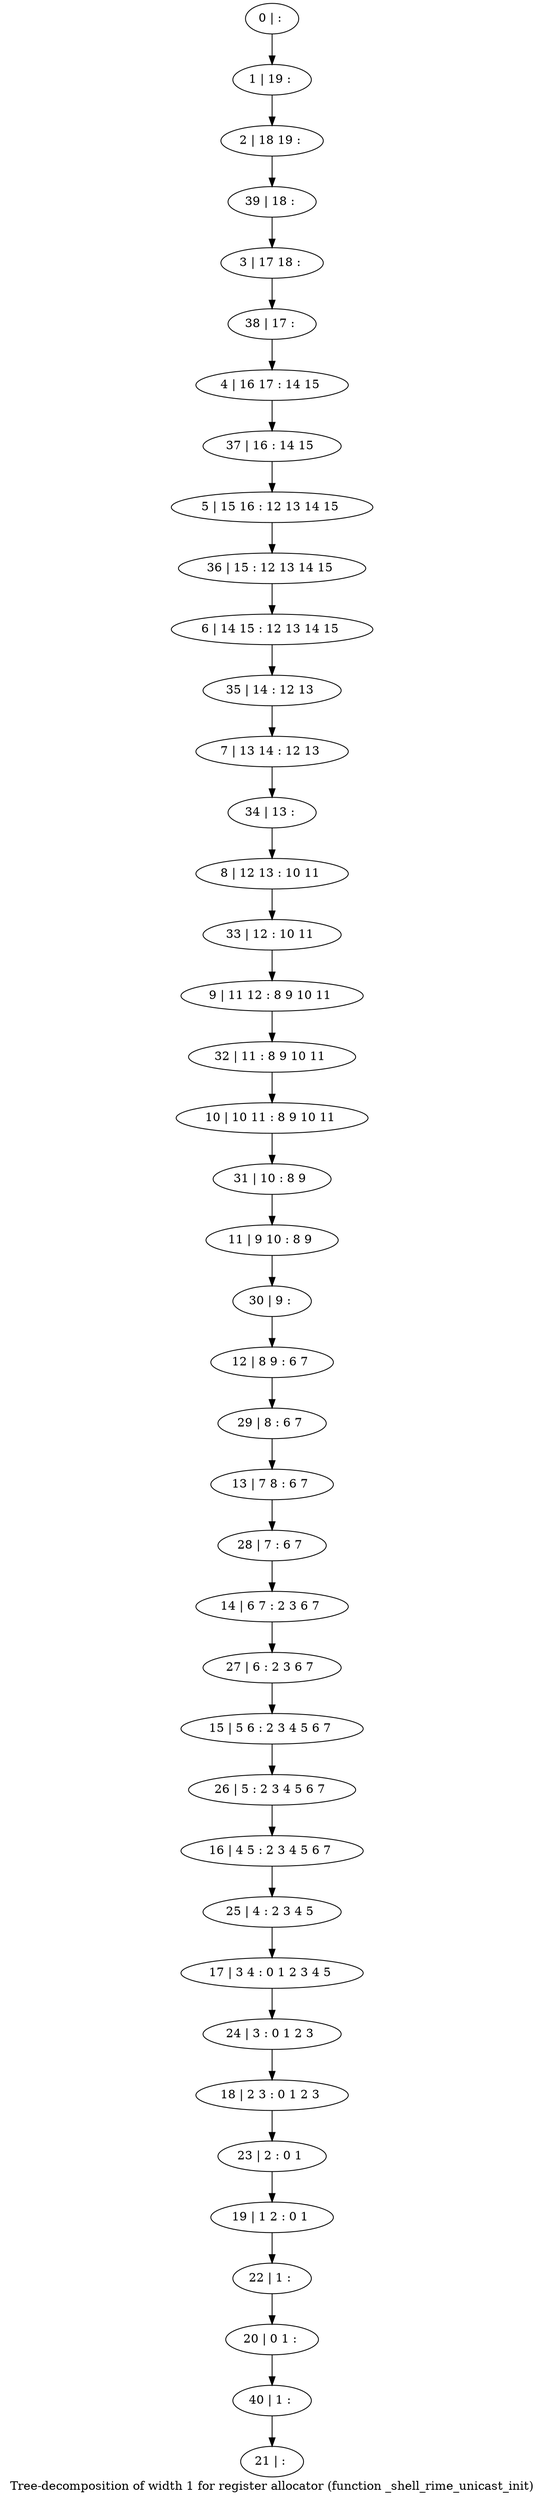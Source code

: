 digraph G {
graph [label="Tree-decomposition of width 1 for register allocator (function _shell_rime_unicast_init)"]
0[label="0 | : "];
1[label="1 | 19 : "];
2[label="2 | 18 19 : "];
3[label="3 | 17 18 : "];
4[label="4 | 16 17 : 14 15 "];
5[label="5 | 15 16 : 12 13 14 15 "];
6[label="6 | 14 15 : 12 13 14 15 "];
7[label="7 | 13 14 : 12 13 "];
8[label="8 | 12 13 : 10 11 "];
9[label="9 | 11 12 : 8 9 10 11 "];
10[label="10 | 10 11 : 8 9 10 11 "];
11[label="11 | 9 10 : 8 9 "];
12[label="12 | 8 9 : 6 7 "];
13[label="13 | 7 8 : 6 7 "];
14[label="14 | 6 7 : 2 3 6 7 "];
15[label="15 | 5 6 : 2 3 4 5 6 7 "];
16[label="16 | 4 5 : 2 3 4 5 6 7 "];
17[label="17 | 3 4 : 0 1 2 3 4 5 "];
18[label="18 | 2 3 : 0 1 2 3 "];
19[label="19 | 1 2 : 0 1 "];
20[label="20 | 0 1 : "];
21[label="21 | : "];
22[label="22 | 1 : "];
23[label="23 | 2 : 0 1 "];
24[label="24 | 3 : 0 1 2 3 "];
25[label="25 | 4 : 2 3 4 5 "];
26[label="26 | 5 : 2 3 4 5 6 7 "];
27[label="27 | 6 : 2 3 6 7 "];
28[label="28 | 7 : 6 7 "];
29[label="29 | 8 : 6 7 "];
30[label="30 | 9 : "];
31[label="31 | 10 : 8 9 "];
32[label="32 | 11 : 8 9 10 11 "];
33[label="33 | 12 : 10 11 "];
34[label="34 | 13 : "];
35[label="35 | 14 : 12 13 "];
36[label="36 | 15 : 12 13 14 15 "];
37[label="37 | 16 : 14 15 "];
38[label="38 | 17 : "];
39[label="39 | 18 : "];
40[label="40 | 1 : "];
0->1 ;
1->2 ;
22->20 ;
19->22 ;
23->19 ;
18->23 ;
24->18 ;
17->24 ;
25->17 ;
16->25 ;
26->16 ;
15->26 ;
27->15 ;
14->27 ;
28->14 ;
13->28 ;
29->13 ;
12->29 ;
30->12 ;
11->30 ;
31->11 ;
10->31 ;
32->10 ;
9->32 ;
33->9 ;
8->33 ;
34->8 ;
7->34 ;
35->7 ;
6->35 ;
36->6 ;
5->36 ;
37->5 ;
4->37 ;
38->4 ;
3->38 ;
39->3 ;
2->39 ;
40->21 ;
20->40 ;
}
